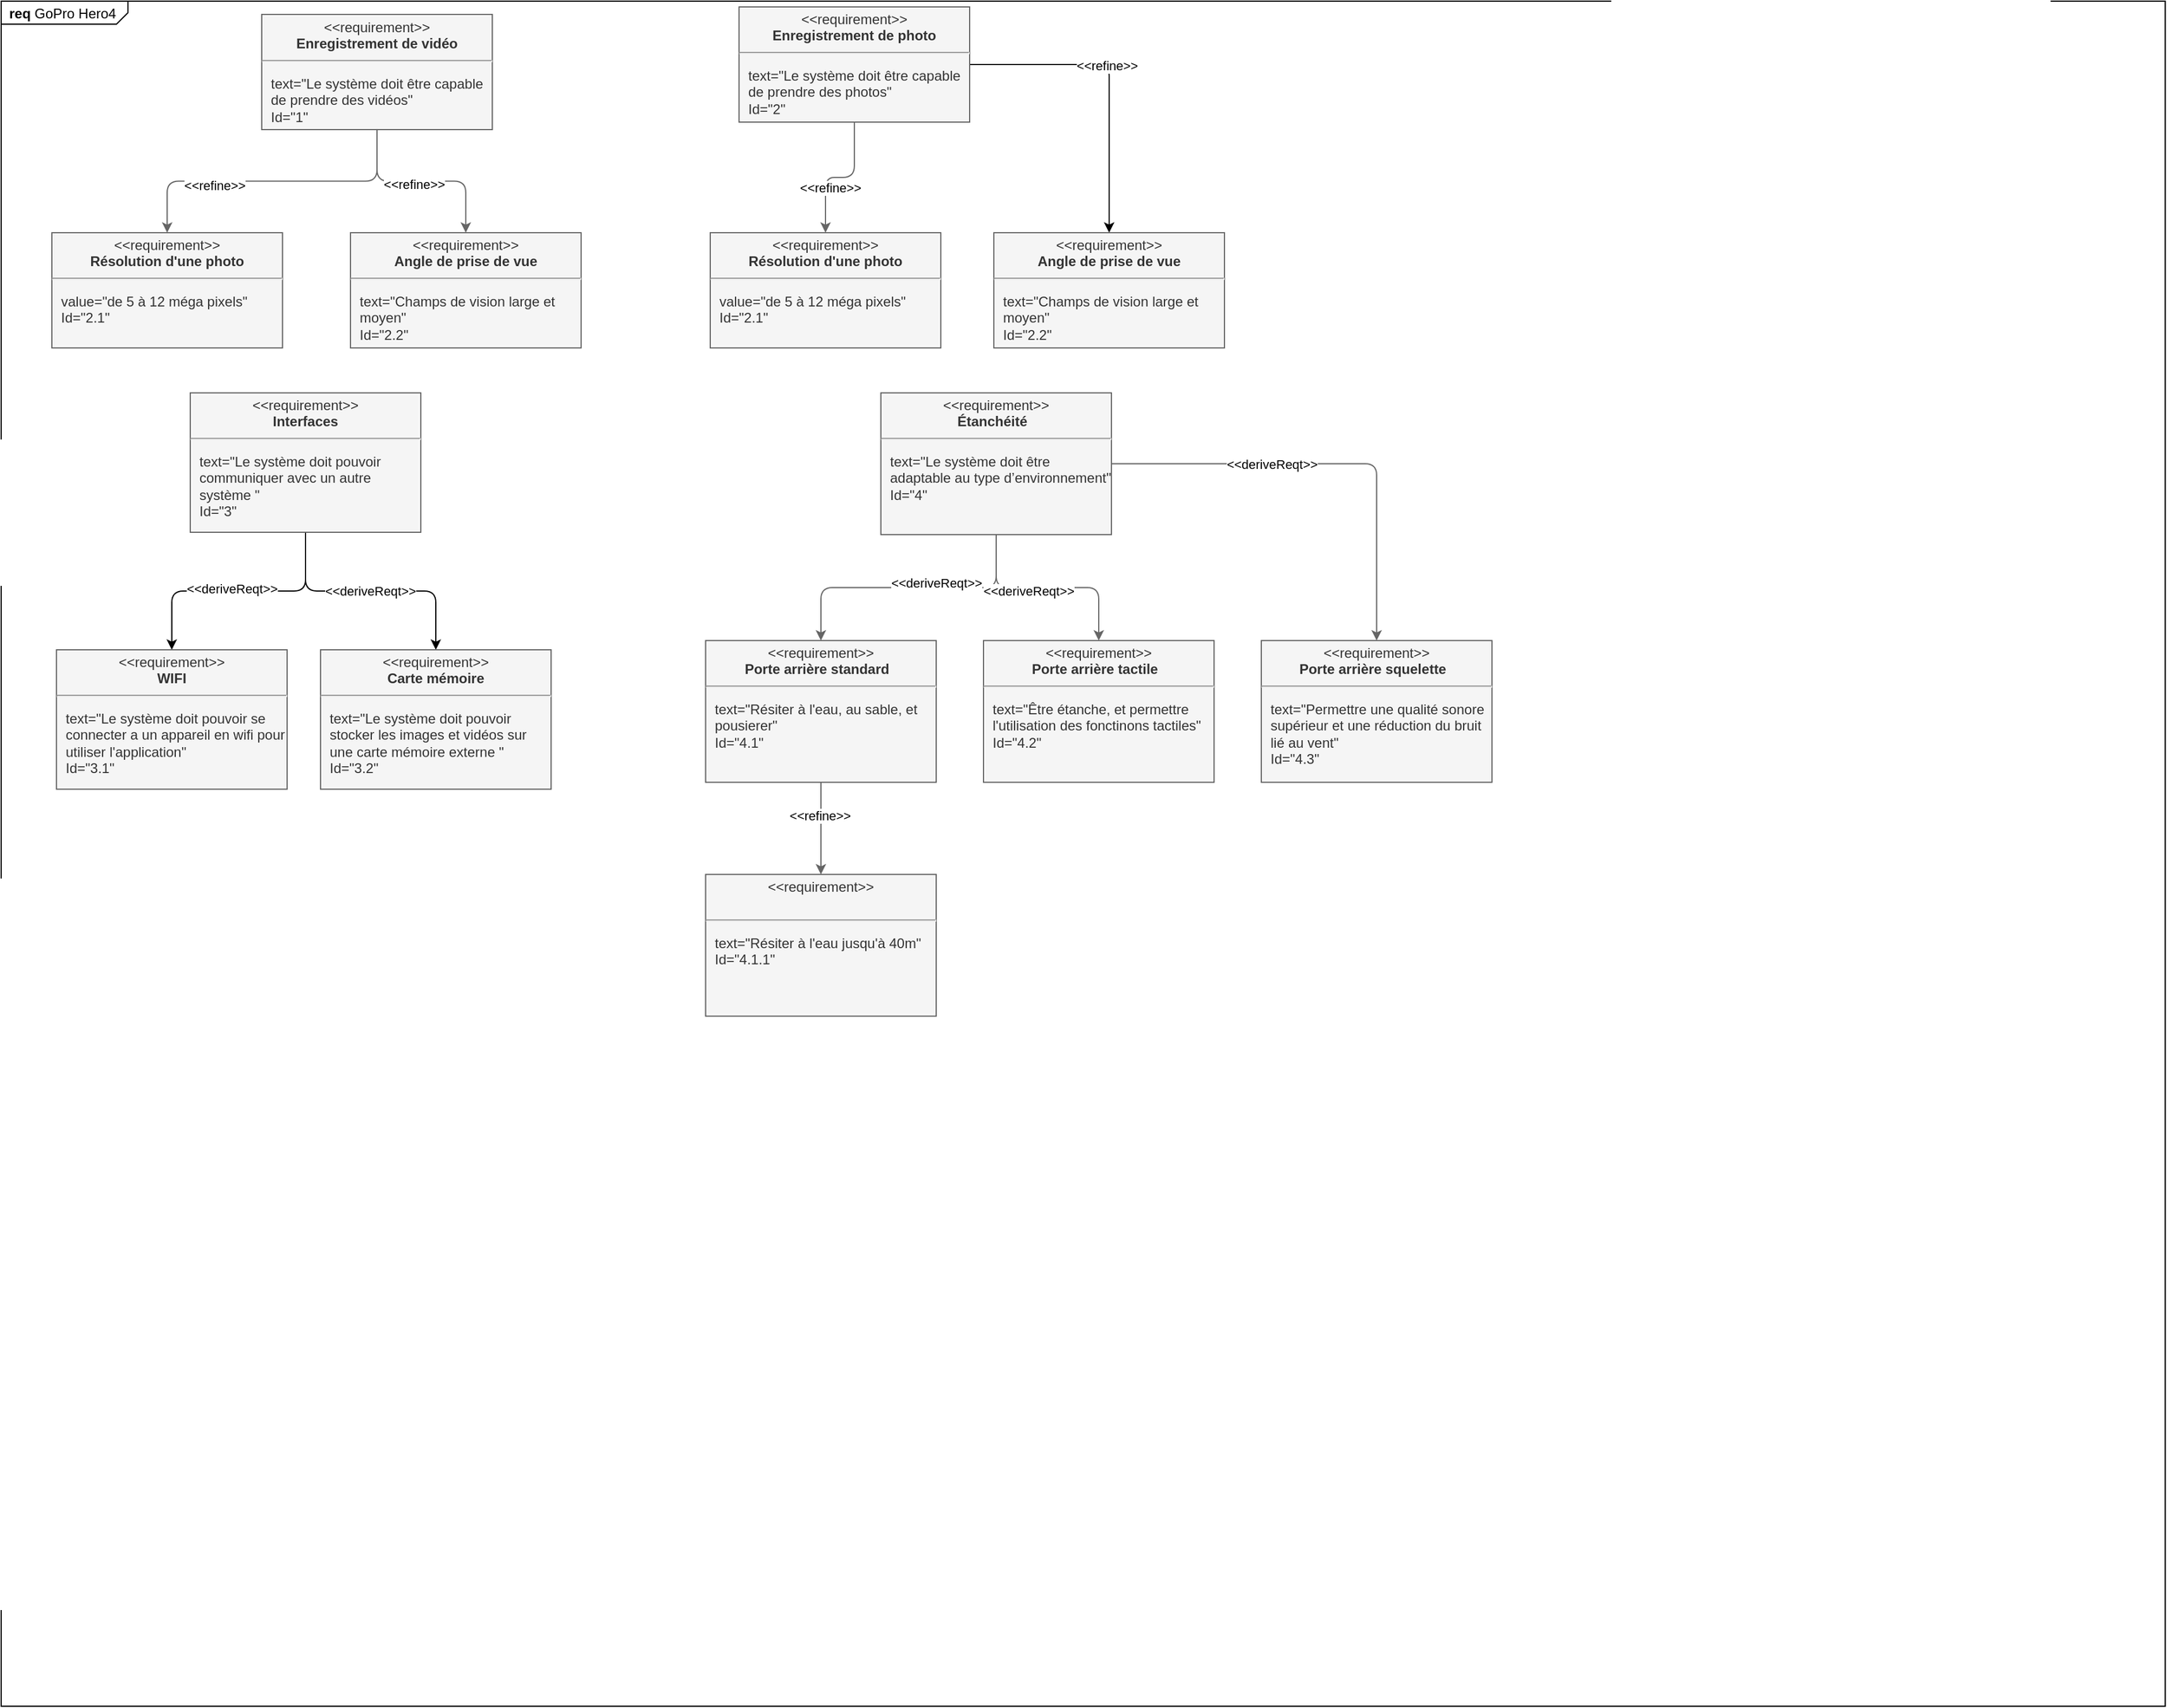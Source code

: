 <mxfile version="20.5.1" type="github">
  <diagram id="C5RBs43oDa-KdzZeNtuy" name="Page-1">
    <mxGraphModel dx="958" dy="582" grid="0" gridSize="10" guides="1" tooltips="1" connect="1" arrows="1" fold="1" page="1" pageScale="1" pageWidth="1169" pageHeight="827" math="0" shadow="0">
      <root>
        <mxCell id="WIyWlLk6GJQsqaUBKTNV-0" />
        <mxCell id="WIyWlLk6GJQsqaUBKTNV-1" parent="WIyWlLk6GJQsqaUBKTNV-0" />
        <mxCell id="ELqKi8mQ-WgYYUr_jMLe-0" value="&lt;p style=&quot;margin:0px;margin-top:4px;margin-left:7px;text-align:left;&quot;&gt;&lt;b style=&quot;&quot;&gt;req&lt;/b&gt;&amp;nbsp;GoPro Hero4&lt;/p&gt;" style="html=1;shape=mxgraph.sysml.package;overflow=fill;labelX=110;strokeWidth=1;align=center;fillStyle=auto;" parent="WIyWlLk6GJQsqaUBKTNV-1" vertex="1">
          <mxGeometry x="19" y="91" width="1877" height="1480" as="geometry" />
        </mxCell>
        <mxCell id="Wrytnn33GgdVoqecjcuj-0" value="&lt;p style=&quot;margin:0px;margin-top:4px;text-align:center;&quot;&gt;&amp;lt;&amp;lt;requirement&amp;gt;&amp;gt;&lt;br&gt;&lt;b&gt;Enregistrement de vidéo&lt;/b&gt;&lt;br&gt;&lt;/p&gt;&lt;hr&gt;&lt;p&gt;&lt;/p&gt;&lt;p style=&quot;margin:0px;margin-left:8px;text-align:left;&quot;&gt;text=&quot;Le système doit être capable de prendre des vidéos&quot;&lt;br&gt;Id=&quot;1&quot;&lt;/p&gt;" style="shape=rect;overflow=fill;html=1;whiteSpace=wrap;align=center;strokeWidth=1;fillColor=#f5f5f5;fontColor=#333333;strokeColor=#666666;" vertex="1" parent="WIyWlLk6GJQsqaUBKTNV-1">
          <mxGeometry x="245" y="102.5" width="200" height="100" as="geometry" />
        </mxCell>
        <mxCell id="Wrytnn33GgdVoqecjcuj-4" value="" style="rounded=1;orthogonalLoop=1;jettySize=auto;html=1;fillColor=#f5f5f5;strokeColor=#666666;edgeStyle=orthogonalEdgeStyle;" edge="1" parent="WIyWlLk6GJQsqaUBKTNV-1" source="Wrytnn33GgdVoqecjcuj-1" target="Wrytnn33GgdVoqecjcuj-3">
          <mxGeometry relative="1" as="geometry" />
        </mxCell>
        <mxCell id="Wrytnn33GgdVoqecjcuj-7" value="&amp;lt;&amp;lt;refine&amp;gt;&amp;gt;" style="edgeLabel;html=1;align=center;verticalAlign=middle;resizable=0;points=[];labelBackgroundColor=default;" vertex="1" connectable="0" parent="Wrytnn33GgdVoqecjcuj-4">
          <mxGeometry x="0.37" y="4" relative="1" as="geometry">
            <mxPoint y="-1" as="offset" />
          </mxGeometry>
        </mxCell>
        <mxCell id="Wrytnn33GgdVoqecjcuj-9" value="" style="rounded=1;orthogonalLoop=1;jettySize=auto;html=1;edgeStyle=orthogonalEdgeStyle;" edge="1" parent="WIyWlLk6GJQsqaUBKTNV-1" source="Wrytnn33GgdVoqecjcuj-1" target="Wrytnn33GgdVoqecjcuj-8">
          <mxGeometry relative="1" as="geometry" />
        </mxCell>
        <mxCell id="Wrytnn33GgdVoqecjcuj-10" value="&amp;lt;&amp;lt;refine&amp;gt;&amp;gt;" style="edgeLabel;html=1;align=center;verticalAlign=middle;resizable=0;points=[];" vertex="1" connectable="0" parent="Wrytnn33GgdVoqecjcuj-9">
          <mxGeometry x="-0.09" y="-2" relative="1" as="geometry">
            <mxPoint as="offset" />
          </mxGeometry>
        </mxCell>
        <mxCell id="Wrytnn33GgdVoqecjcuj-1" value="&lt;p style=&quot;margin:0px;margin-top:4px;text-align:center;&quot;&gt;&amp;lt;&amp;lt;requirement&amp;gt;&amp;gt;&lt;br&gt;&lt;b&gt;Enregistrement de photo&lt;/b&gt;&lt;br&gt;&lt;/p&gt;&lt;hr&gt;&lt;p&gt;&lt;/p&gt;&lt;p style=&quot;margin:0px;margin-left:8px;text-align:left;&quot;&gt;text=&quot;Le système doit être capable de prendre des photos&quot;&lt;br&gt;Id=&quot;2&quot;&lt;br&gt;&lt;/p&gt;" style="shape=rect;overflow=fill;html=1;whiteSpace=wrap;align=center;strokeWidth=1;fillColor=#f5f5f5;fontColor=#333333;strokeColor=#666666;" vertex="1" parent="WIyWlLk6GJQsqaUBKTNV-1">
          <mxGeometry x="659" y="96" width="200" height="100" as="geometry" />
        </mxCell>
        <mxCell id="Wrytnn33GgdVoqecjcuj-3" value="&lt;p style=&quot;margin:0px;margin-top:4px;text-align:center;&quot;&gt;&amp;lt;&amp;lt;requirement&amp;gt;&amp;gt;&lt;br&gt;&lt;b&gt;Résolution d&#39;une photo&lt;/b&gt;&lt;br&gt;&lt;/p&gt;&lt;hr&gt;&lt;p&gt;&lt;/p&gt;&lt;p style=&quot;margin:0px;margin-left:8px;text-align:left;&quot;&gt;value=&quot;de 5 à 12 méga pixels&quot;&lt;br&gt;Id=&quot;2.1&quot;&lt;br&gt;&lt;/p&gt;" style="shape=rect;overflow=fill;html=1;whiteSpace=wrap;align=center;strokeWidth=1;fillColor=#f5f5f5;fontColor=#333333;strokeColor=#666666;" vertex="1" parent="WIyWlLk6GJQsqaUBKTNV-1">
          <mxGeometry x="634" y="292" width="200" height="100" as="geometry" />
        </mxCell>
        <mxCell id="Wrytnn33GgdVoqecjcuj-31" value="" style="edgeStyle=orthogonalEdgeStyle;shape=connector;rounded=1;orthogonalLoop=1;jettySize=auto;html=1;labelBackgroundColor=default;strokeColor=#666666;fontFamily=Helvetica;fontSize=11;fontColor=default;endArrow=classic;fillColor=#f5f5f5;" edge="1" parent="WIyWlLk6GJQsqaUBKTNV-1" source="Wrytnn33GgdVoqecjcuj-5" target="Wrytnn33GgdVoqecjcuj-30">
          <mxGeometry relative="1" as="geometry" />
        </mxCell>
        <mxCell id="Wrytnn33GgdVoqecjcuj-41" value="&amp;lt;&amp;lt;deriveReqt&amp;gt;&amp;gt;" style="edgeLabel;html=1;align=center;verticalAlign=middle;resizable=0;points=[];fontSize=11;fontFamily=Helvetica;fontColor=default;" vertex="1" connectable="0" parent="Wrytnn33GgdVoqecjcuj-31">
          <mxGeometry x="-0.192" y="-4" relative="1" as="geometry">
            <mxPoint as="offset" />
          </mxGeometry>
        </mxCell>
        <mxCell id="Wrytnn33GgdVoqecjcuj-33" value="" style="edgeStyle=orthogonalEdgeStyle;shape=connector;rounded=1;orthogonalLoop=1;jettySize=auto;html=1;labelBackgroundColor=default;strokeColor=#666666;fontFamily=Helvetica;fontSize=11;fontColor=default;endArrow=classic;fillColor=#f5f5f5;" edge="1" parent="WIyWlLk6GJQsqaUBKTNV-1" source="Wrytnn33GgdVoqecjcuj-5" target="Wrytnn33GgdVoqecjcuj-32">
          <mxGeometry relative="1" as="geometry" />
        </mxCell>
        <mxCell id="Wrytnn33GgdVoqecjcuj-42" value="&amp;lt;&amp;lt;deriveReqt&amp;gt;&amp;gt;" style="edgeLabel;html=1;align=center;verticalAlign=middle;resizable=0;points=[];fontSize=11;fontFamily=Helvetica;fontColor=default;" vertex="1" connectable="0" parent="Wrytnn33GgdVoqecjcuj-33">
          <mxGeometry x="-0.188" y="-3" relative="1" as="geometry">
            <mxPoint as="offset" />
          </mxGeometry>
        </mxCell>
        <mxCell id="Wrytnn33GgdVoqecjcuj-35" value="" style="edgeStyle=orthogonalEdgeStyle;shape=connector;rounded=1;orthogonalLoop=1;jettySize=auto;html=1;labelBackgroundColor=default;strokeColor=#666666;fontFamily=Helvetica;fontSize=11;fontColor=default;endArrow=classic;fillColor=#f5f5f5;" edge="1" parent="WIyWlLk6GJQsqaUBKTNV-1" source="Wrytnn33GgdVoqecjcuj-5" target="Wrytnn33GgdVoqecjcuj-34">
          <mxGeometry relative="1" as="geometry" />
        </mxCell>
        <mxCell id="Wrytnn33GgdVoqecjcuj-43" value="&amp;lt;&amp;lt;deriveReqt&amp;gt;&amp;gt;" style="edgeLabel;html=1;align=center;verticalAlign=middle;resizable=0;points=[];fontSize=11;fontFamily=Helvetica;fontColor=default;" vertex="1" connectable="0" parent="Wrytnn33GgdVoqecjcuj-35">
          <mxGeometry x="-0.276" relative="1" as="geometry">
            <mxPoint as="offset" />
          </mxGeometry>
        </mxCell>
        <mxCell id="Wrytnn33GgdVoqecjcuj-5" value="&lt;p style=&quot;margin:0px;margin-top:4px;text-align:center;&quot;&gt;&amp;lt;&amp;lt;requirement&amp;gt;&amp;gt;&lt;br&gt;&lt;b&gt;Étanchéité&amp;nbsp;&amp;nbsp;&lt;/b&gt;&lt;br&gt;&lt;/p&gt;&lt;hr&gt;&lt;p&gt;&lt;/p&gt;&lt;p style=&quot;margin:0px;margin-left:8px;text-align:left;&quot;&gt;text=&quot;Le système doit être adaptable au type d’environnement&quot;&lt;br&gt;Id=&quot;4&quot;&lt;/p&gt;" style="shape=rect;overflow=fill;html=1;whiteSpace=wrap;align=center;strokeWidth=1;fillColor=#f5f5f5;fontColor=#333333;strokeColor=#666666;" vertex="1" parent="WIyWlLk6GJQsqaUBKTNV-1">
          <mxGeometry x="782" y="431" width="200" height="123" as="geometry" />
        </mxCell>
        <mxCell id="Wrytnn33GgdVoqecjcuj-26" value="" style="edgeStyle=orthogonalEdgeStyle;rounded=1;orthogonalLoop=1;jettySize=auto;html=1;exitX=0.5;exitY=1;exitDx=0;exitDy=0;" edge="1" parent="WIyWlLk6GJQsqaUBKTNV-1" source="Wrytnn33GgdVoqecjcuj-6" target="Wrytnn33GgdVoqecjcuj-24">
          <mxGeometry relative="1" as="geometry" />
        </mxCell>
        <mxCell id="Wrytnn33GgdVoqecjcuj-44" value="&amp;lt;&amp;lt;deriveReqt&amp;gt;&amp;gt;" style="edgeLabel;html=1;align=center;verticalAlign=middle;resizable=0;points=[];fontSize=11;fontFamily=Helvetica;fontColor=default;" vertex="1" connectable="0" parent="Wrytnn33GgdVoqecjcuj-26">
          <mxGeometry x="-0.361" y="-2" relative="1" as="geometry">
            <mxPoint x="-46" as="offset" />
          </mxGeometry>
        </mxCell>
        <mxCell id="Wrytnn33GgdVoqecjcuj-28" style="edgeStyle=orthogonalEdgeStyle;rounded=1;orthogonalLoop=1;jettySize=auto;html=1;exitX=0.5;exitY=1;exitDx=0;exitDy=0;entryX=0.5;entryY=0;entryDx=0;entryDy=0;" edge="1" parent="WIyWlLk6GJQsqaUBKTNV-1" source="Wrytnn33GgdVoqecjcuj-6" target="Wrytnn33GgdVoqecjcuj-27">
          <mxGeometry relative="1" as="geometry" />
        </mxCell>
        <mxCell id="Wrytnn33GgdVoqecjcuj-45" value="&amp;lt;&amp;lt;deriveReqt&amp;gt;&amp;gt;" style="edgeLabel;html=1;align=center;verticalAlign=middle;resizable=0;points=[];fontSize=11;fontFamily=Helvetica;fontColor=default;" vertex="1" connectable="0" parent="Wrytnn33GgdVoqecjcuj-28">
          <mxGeometry x="0.358" y="1" relative="1" as="geometry">
            <mxPoint x="-39" y="1" as="offset" />
          </mxGeometry>
        </mxCell>
        <mxCell id="Wrytnn33GgdVoqecjcuj-6" value="&lt;p style=&quot;margin:0px;margin-top:4px;text-align:center;&quot;&gt;&amp;lt;&amp;lt;requirement&amp;gt;&amp;gt;&lt;br&gt;&lt;b&gt;Interfaces&lt;/b&gt;&lt;/p&gt;&lt;hr&gt;&lt;p&gt;&lt;/p&gt;&lt;p style=&quot;margin:0px;margin-left:8px;text-align:left;&quot;&gt;text=&quot;Le système doit pouvoir communiquer avec un autre système &quot;&lt;br&gt;Id=&quot;3&quot;&lt;/p&gt;" style="shape=rect;overflow=fill;html=1;whiteSpace=wrap;align=center;strokeWidth=1;fillColor=#f5f5f5;fontColor=#333333;strokeColor=#666666;" vertex="1" parent="WIyWlLk6GJQsqaUBKTNV-1">
          <mxGeometry x="183" y="431" width="200" height="121" as="geometry" />
        </mxCell>
        <mxCell id="Wrytnn33GgdVoqecjcuj-8" value="&lt;p style=&quot;margin:0px;margin-top:4px;text-align:center;&quot;&gt;&amp;lt;&amp;lt;requirement&amp;gt;&amp;gt;&lt;br&gt;&lt;b&gt;Angle de prise de vue&lt;/b&gt;&lt;/p&gt;&lt;hr&gt;&lt;p&gt;&lt;/p&gt;&lt;p style=&quot;margin:0px;margin-left:8px;text-align:left;&quot;&gt;text=&quot;Champs de vision large et moyen&quot;&lt;br&gt;Id=&quot;2.2&quot;&lt;br&gt;&lt;/p&gt;" style="shape=rect;overflow=fill;html=1;whiteSpace=wrap;align=center;strokeWidth=1;fillColor=#f5f5f5;fontColor=#333333;strokeColor=#666666;" vertex="1" parent="WIyWlLk6GJQsqaUBKTNV-1">
          <mxGeometry x="880" y="292" width="200" height="100" as="geometry" />
        </mxCell>
        <mxCell id="Wrytnn33GgdVoqecjcuj-17" value="" style="rounded=1;orthogonalLoop=1;jettySize=auto;html=1;fillColor=#f5f5f5;strokeColor=#666666;exitX=0.5;exitY=1;exitDx=0;exitDy=0;edgeStyle=orthogonalEdgeStyle;" edge="1" parent="WIyWlLk6GJQsqaUBKTNV-1" target="Wrytnn33GgdVoqecjcuj-21" source="Wrytnn33GgdVoqecjcuj-0">
          <mxGeometry relative="1" as="geometry">
            <mxPoint x="350" y="444" as="sourcePoint" />
          </mxGeometry>
        </mxCell>
        <mxCell id="Wrytnn33GgdVoqecjcuj-18" value="&amp;lt;&amp;lt;refine&amp;gt;&amp;gt;" style="edgeLabel;html=1;align=center;verticalAlign=middle;resizable=0;points=[];labelBackgroundColor=default;" vertex="1" connectable="0" parent="Wrytnn33GgdVoqecjcuj-17">
          <mxGeometry x="0.37" y="4" relative="1" as="geometry">
            <mxPoint y="-1" as="offset" />
          </mxGeometry>
        </mxCell>
        <mxCell id="Wrytnn33GgdVoqecjcuj-19" value="" style="rounded=1;orthogonalLoop=1;jettySize=auto;html=1;entryX=0.5;entryY=0;entryDx=0;entryDy=0;exitX=0.5;exitY=1;exitDx=0;exitDy=0;strokeColor=#666666;fillColor=#f5f5f5;edgeStyle=orthogonalEdgeStyle;" edge="1" parent="WIyWlLk6GJQsqaUBKTNV-1" source="Wrytnn33GgdVoqecjcuj-0" target="Wrytnn33GgdVoqecjcuj-22">
          <mxGeometry relative="1" as="geometry">
            <mxPoint x="350" y="444" as="sourcePoint" />
            <mxPoint x="372" y="600" as="targetPoint" />
          </mxGeometry>
        </mxCell>
        <mxCell id="Wrytnn33GgdVoqecjcuj-20" value="&amp;lt;&amp;lt;refine&amp;gt;&amp;gt;" style="edgeLabel;html=1;align=center;verticalAlign=middle;resizable=0;points=[];" vertex="1" connectable="0" parent="Wrytnn33GgdVoqecjcuj-19">
          <mxGeometry x="-0.09" y="-2" relative="1" as="geometry">
            <mxPoint as="offset" />
          </mxGeometry>
        </mxCell>
        <mxCell id="Wrytnn33GgdVoqecjcuj-21" value="&lt;p style=&quot;margin:0px;margin-top:4px;text-align:center;&quot;&gt;&amp;lt;&amp;lt;requirement&amp;gt;&amp;gt;&lt;br&gt;&lt;b&gt;Résolution d&#39;une photo&lt;/b&gt;&lt;br&gt;&lt;/p&gt;&lt;hr&gt;&lt;p&gt;&lt;/p&gt;&lt;p style=&quot;margin:0px;margin-left:8px;text-align:left;&quot;&gt;value=&quot;de 5 à 12 méga pixels&quot;&lt;br&gt;Id=&quot;2.1&quot;&lt;br&gt;&lt;/p&gt;" style="shape=rect;overflow=fill;html=1;whiteSpace=wrap;align=center;strokeWidth=1;fillColor=#f5f5f5;fontColor=#333333;strokeColor=#666666;" vertex="1" parent="WIyWlLk6GJQsqaUBKTNV-1">
          <mxGeometry x="63" y="292" width="200" height="100" as="geometry" />
        </mxCell>
        <mxCell id="Wrytnn33GgdVoqecjcuj-22" value="&lt;p style=&quot;margin:0px;margin-top:4px;text-align:center;&quot;&gt;&amp;lt;&amp;lt;requirement&amp;gt;&amp;gt;&lt;br&gt;&lt;b&gt;Angle de prise de vue&lt;/b&gt;&lt;/p&gt;&lt;hr&gt;&lt;p&gt;&lt;/p&gt;&lt;p style=&quot;margin:0px;margin-left:8px;text-align:left;&quot;&gt;text=&quot;Champs de vision large et moyen&quot;&lt;br&gt;Id=&quot;2.2&quot;&lt;br&gt;&lt;/p&gt;" style="shape=rect;overflow=fill;html=1;whiteSpace=wrap;align=center;strokeWidth=1;fillColor=#f5f5f5;fontColor=#333333;strokeColor=#666666;" vertex="1" parent="WIyWlLk6GJQsqaUBKTNV-1">
          <mxGeometry x="322" y="292" width="200" height="100" as="geometry" />
        </mxCell>
        <mxCell id="Wrytnn33GgdVoqecjcuj-24" value="&lt;p style=&quot;margin:0px;margin-top:4px;text-align:center;&quot;&gt;&amp;lt;&amp;lt;requirement&amp;gt;&amp;gt;&lt;br&gt;&lt;b&gt;WIFI&lt;/b&gt;&lt;/p&gt;&lt;hr&gt;&lt;p&gt;&lt;/p&gt;&lt;p style=&quot;margin:0px;margin-left:8px;text-align:left;&quot;&gt;text=&quot;Le système doit pouvoir se connecter a un appareil en wifi pour utiliser l&#39;application&quot;&lt;br&gt;Id=&quot;3.1&quot;&lt;/p&gt;" style="shape=rect;overflow=fill;html=1;whiteSpace=wrap;align=center;strokeWidth=1;fillColor=#f5f5f5;fontColor=#333333;strokeColor=#666666;" vertex="1" parent="WIyWlLk6GJQsqaUBKTNV-1">
          <mxGeometry x="67" y="654" width="200" height="121" as="geometry" />
        </mxCell>
        <mxCell id="Wrytnn33GgdVoqecjcuj-27" value="&lt;p style=&quot;margin:0px;margin-top:4px;text-align:center;&quot;&gt;&amp;lt;&amp;lt;requirement&amp;gt;&amp;gt;&lt;br&gt;&lt;b&gt;Carte mémoire&lt;/b&gt;&lt;/p&gt;&lt;hr&gt;&lt;p&gt;&lt;/p&gt;&lt;p style=&quot;margin:0px;margin-left:8px;text-align:left;&quot;&gt;text=&quot;Le système doit pouvoir stocker les images et vidéos sur une carte mémoire externe &quot;&lt;br&gt;Id=&quot;3.2&quot;&lt;/p&gt;" style="shape=rect;overflow=fill;html=1;whiteSpace=wrap;align=center;strokeWidth=1;fillColor=#f5f5f5;fontColor=#333333;strokeColor=#666666;labelBackgroundColor=none;fillStyle=auto;" vertex="1" parent="WIyWlLk6GJQsqaUBKTNV-1">
          <mxGeometry x="296" y="654" width="200" height="121" as="geometry" />
        </mxCell>
        <mxCell id="Wrytnn33GgdVoqecjcuj-38" value="" style="edgeStyle=orthogonalEdgeStyle;shape=connector;rounded=1;orthogonalLoop=1;jettySize=auto;html=1;labelBackgroundColor=default;strokeColor=#666666;fontFamily=Helvetica;fontSize=11;fontColor=default;endArrow=classic;fillColor=#f5f5f5;" edge="1" parent="WIyWlLk6GJQsqaUBKTNV-1" source="Wrytnn33GgdVoqecjcuj-30" target="Wrytnn33GgdVoqecjcuj-37">
          <mxGeometry relative="1" as="geometry" />
        </mxCell>
        <mxCell id="Wrytnn33GgdVoqecjcuj-40" value="&amp;lt;&amp;lt;refine&amp;gt;&amp;gt;" style="edgeLabel;html=1;align=center;verticalAlign=middle;resizable=0;points=[];fontSize=11;fontFamily=Helvetica;fontColor=default;" vertex="1" connectable="0" parent="Wrytnn33GgdVoqecjcuj-38">
          <mxGeometry x="-0.271" y="-1" relative="1" as="geometry">
            <mxPoint as="offset" />
          </mxGeometry>
        </mxCell>
        <mxCell id="Wrytnn33GgdVoqecjcuj-30" value="&lt;p style=&quot;margin:0px;margin-top:4px;text-align:center;&quot;&gt;&amp;lt;&amp;lt;requirement&amp;gt;&amp;gt;&lt;br&gt;&lt;b&gt;Porte arrière standard&amp;nbsp;&amp;nbsp;&lt;/b&gt;&lt;br&gt;&lt;/p&gt;&lt;hr&gt;&lt;p&gt;&lt;/p&gt;&lt;p style=&quot;margin:0px;margin-left:8px;text-align:left;&quot;&gt;text=&quot;Résiter à l&#39;eau, au sable, et pousierer&quot;&lt;br&gt;Id=&quot;4.1&quot;&lt;/p&gt;" style="shape=rect;overflow=fill;html=1;whiteSpace=wrap;align=center;strokeWidth=1;fillColor=#f5f5f5;fontColor=#333333;strokeColor=#666666;" vertex="1" parent="WIyWlLk6GJQsqaUBKTNV-1">
          <mxGeometry x="630" y="646" width="200" height="123" as="geometry" />
        </mxCell>
        <mxCell id="Wrytnn33GgdVoqecjcuj-32" value="&lt;p style=&quot;margin:0px;margin-top:4px;text-align:center;&quot;&gt;&amp;lt;&amp;lt;requirement&amp;gt;&amp;gt;&lt;br&gt;&lt;b&gt;Porte arrière tactile&amp;nbsp;&amp;nbsp;&lt;/b&gt;&lt;br&gt;&lt;/p&gt;&lt;hr&gt;&lt;p&gt;&lt;/p&gt;&lt;p style=&quot;margin:0px;margin-left:8px;text-align:left;&quot;&gt;text=&quot;Être étanche, et permettre l&#39;utilisation des fonctinons tactiles&quot;&lt;br&gt;Id=&quot;4.2&quot;&lt;/p&gt;" style="shape=rect;overflow=fill;html=1;whiteSpace=wrap;align=center;strokeWidth=1;fillColor=#f5f5f5;fontColor=#333333;strokeColor=#666666;" vertex="1" parent="WIyWlLk6GJQsqaUBKTNV-1">
          <mxGeometry x="871" y="646" width="200" height="123" as="geometry" />
        </mxCell>
        <mxCell id="Wrytnn33GgdVoqecjcuj-34" value="&lt;p style=&quot;margin:0px;margin-top:4px;text-align:center;&quot;&gt;&amp;lt;&amp;lt;requirement&amp;gt;&amp;gt;&lt;br&gt;&lt;b&gt;Porte arrière squelette&amp;nbsp;&amp;nbsp;&lt;/b&gt;&lt;br&gt;&lt;/p&gt;&lt;hr&gt;&lt;p&gt;&lt;/p&gt;&lt;p style=&quot;margin:0px;margin-left:8px;text-align:left;&quot;&gt;text=&quot;Permettre une qualité sonore supérieur et une réduction du bruit lié au vent&quot;&lt;br&gt;Id=&quot;4.3&quot;&lt;/p&gt;" style="shape=rect;overflow=fill;html=1;whiteSpace=wrap;align=center;strokeWidth=1;fillColor=#f5f5f5;fontColor=#333333;strokeColor=#666666;" vertex="1" parent="WIyWlLk6GJQsqaUBKTNV-1">
          <mxGeometry x="1112" y="646" width="200" height="123" as="geometry" />
        </mxCell>
        <mxCell id="Wrytnn33GgdVoqecjcuj-37" value="&lt;p style=&quot;margin:0px;margin-top:4px;text-align:center;&quot;&gt;&amp;lt;&amp;lt;requirement&amp;gt;&amp;gt;&lt;br&gt;&lt;b&gt;&amp;nbsp;&amp;nbsp;&lt;/b&gt;&lt;br&gt;&lt;/p&gt;&lt;hr&gt;&lt;p&gt;&lt;/p&gt;&lt;p style=&quot;margin:0px;margin-left:8px;text-align:left;&quot;&gt;text=&quot;Résiter à l&#39;eau jusqu&#39;à 40m&quot;&lt;br&gt;Id=&quot;4.1.1&quot;&lt;/p&gt;" style="shape=rect;overflow=fill;html=1;whiteSpace=wrap;align=center;strokeWidth=1;fillColor=#f5f5f5;fontColor=#333333;strokeColor=#666666;" vertex="1" parent="WIyWlLk6GJQsqaUBKTNV-1">
          <mxGeometry x="630" y="849" width="200" height="123" as="geometry" />
        </mxCell>
      </root>
    </mxGraphModel>
  </diagram>
</mxfile>
